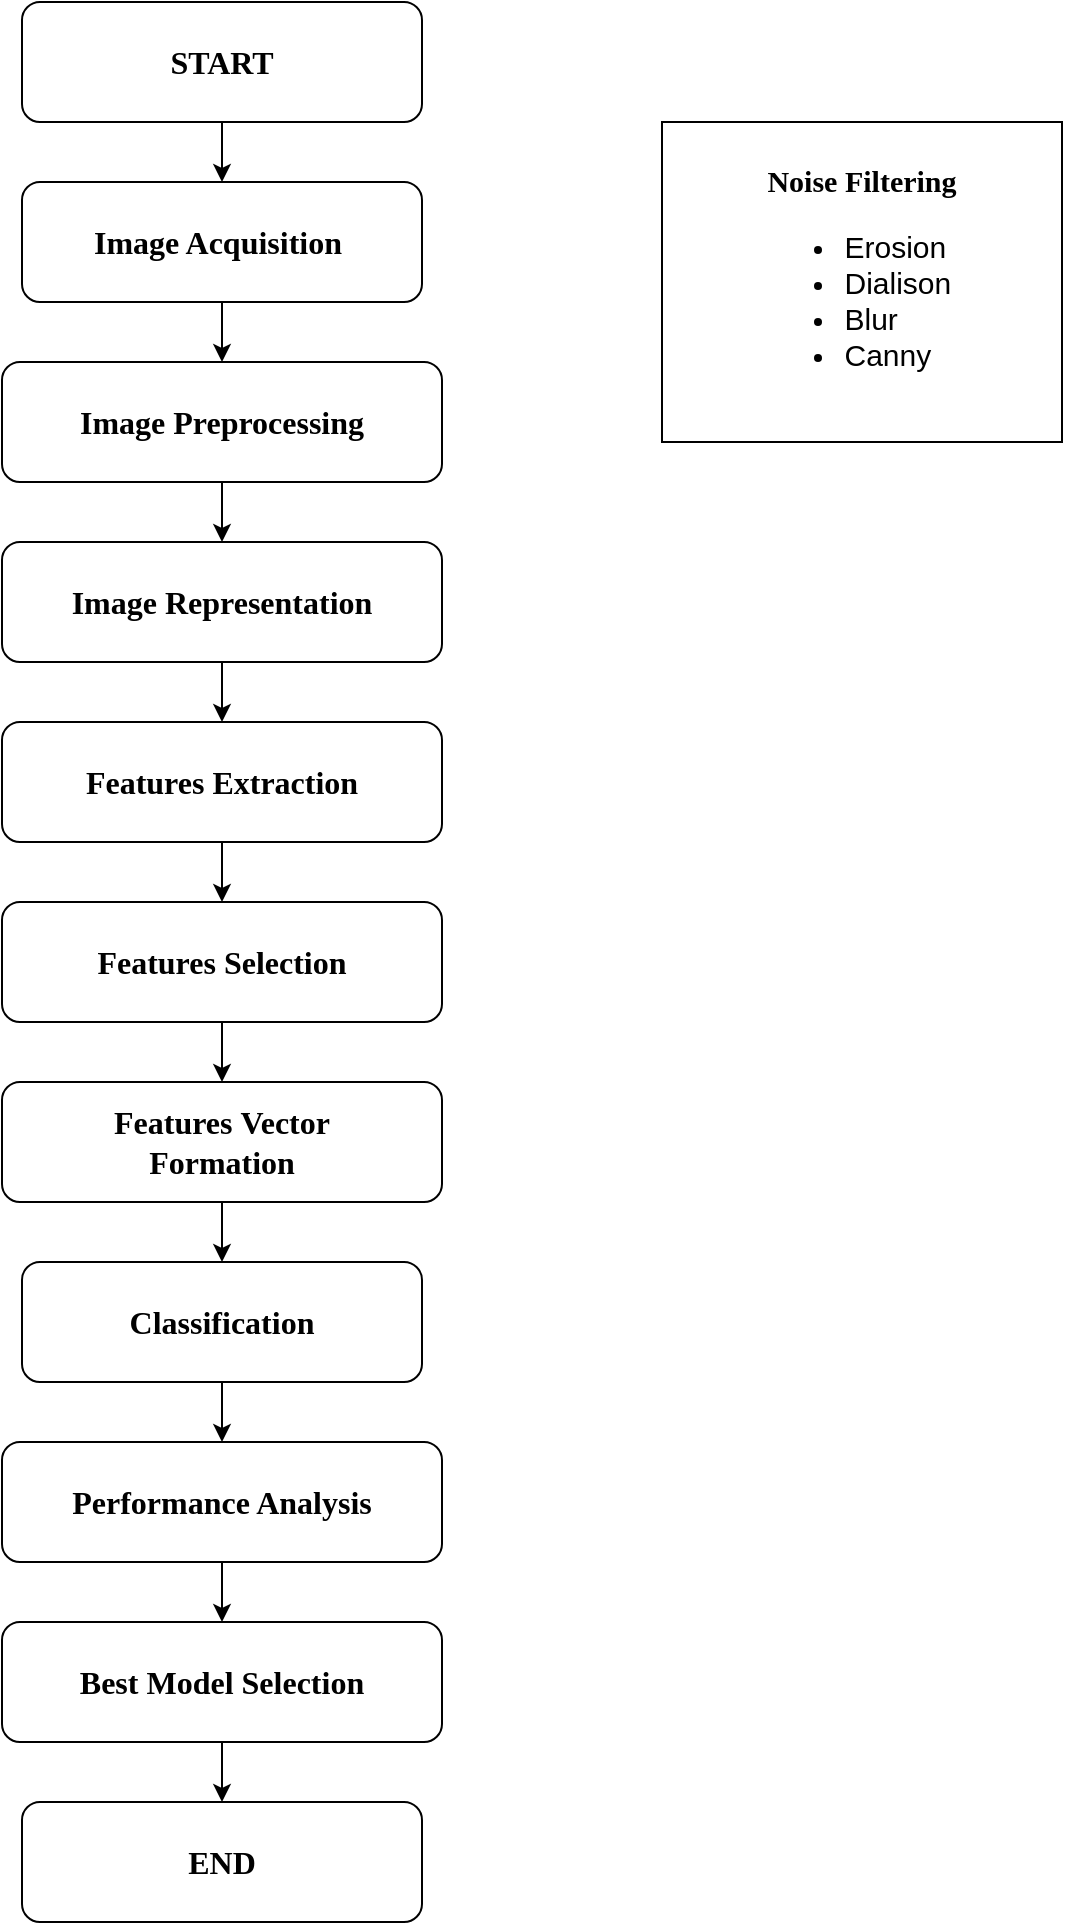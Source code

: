 <mxfile version="20.2.2" type="github">
  <diagram id="ZSLxUTwEpllHxTUZ1Htu" name="Page-1">
    <mxGraphModel dx="723" dy="402" grid="1" gridSize="10" guides="1" tooltips="1" connect="1" arrows="1" fold="1" page="1" pageScale="1" pageWidth="850" pageHeight="1100" math="0" shadow="0">
      <root>
        <mxCell id="0" />
        <mxCell id="1" parent="0" />
        <mxCell id="qK3X3h-e5N6zhnuECqVD-13" style="edgeStyle=orthogonalEdgeStyle;rounded=0;orthogonalLoop=1;jettySize=auto;html=1;exitX=0.5;exitY=1;exitDx=0;exitDy=0;entryX=0.5;entryY=0;entryDx=0;entryDy=0;fontFamily=Verdana;fontSize=16;" edge="1" parent="1" source="qK3X3h-e5N6zhnuECqVD-1" target="qK3X3h-e5N6zhnuECqVD-2">
          <mxGeometry relative="1" as="geometry" />
        </mxCell>
        <mxCell id="qK3X3h-e5N6zhnuECqVD-1" value="&lt;font size=&quot;1&quot; face=&quot;Verdana&quot;&gt;&lt;b style=&quot;font-size: 16px;&quot;&gt;START&lt;/b&gt;&lt;/font&gt;" style="rounded=1;whiteSpace=wrap;html=1;" vertex="1" parent="1">
          <mxGeometry x="280" y="40" width="200" height="60" as="geometry" />
        </mxCell>
        <mxCell id="qK3X3h-e5N6zhnuECqVD-14" style="edgeStyle=orthogonalEdgeStyle;rounded=0;orthogonalLoop=1;jettySize=auto;html=1;exitX=0.5;exitY=1;exitDx=0;exitDy=0;entryX=0.5;entryY=0;entryDx=0;entryDy=0;fontFamily=Verdana;fontSize=16;" edge="1" parent="1" source="qK3X3h-e5N6zhnuECqVD-2" target="qK3X3h-e5N6zhnuECqVD-3">
          <mxGeometry relative="1" as="geometry" />
        </mxCell>
        <mxCell id="qK3X3h-e5N6zhnuECqVD-2" value="&lt;font face=&quot;Verdana&quot;&gt;&lt;b style=&quot;font-size: 16px;&quot;&gt;Image A&lt;/b&gt;&lt;span style=&quot;font-size: 16px;&quot;&gt;&lt;b&gt;cquisition&lt;/b&gt;&lt;/span&gt;&lt;b style=&quot;font-size: 16px;&quot;&gt;&amp;nbsp;&lt;/b&gt;&lt;/font&gt;" style="rounded=1;whiteSpace=wrap;html=1;" vertex="1" parent="1">
          <mxGeometry x="280" y="130" width="200" height="60" as="geometry" />
        </mxCell>
        <mxCell id="qK3X3h-e5N6zhnuECqVD-15" style="edgeStyle=orthogonalEdgeStyle;rounded=0;orthogonalLoop=1;jettySize=auto;html=1;exitX=0.5;exitY=1;exitDx=0;exitDy=0;entryX=0.5;entryY=0;entryDx=0;entryDy=0;fontFamily=Verdana;fontSize=16;" edge="1" parent="1" source="qK3X3h-e5N6zhnuECqVD-3" target="qK3X3h-e5N6zhnuECqVD-4">
          <mxGeometry relative="1" as="geometry" />
        </mxCell>
        <mxCell id="qK3X3h-e5N6zhnuECqVD-3" value="&lt;font face=&quot;Verdana&quot;&gt;&lt;b style=&quot;font-size: 16px;&quot;&gt;Image Preprocessing&lt;/b&gt;&lt;/font&gt;" style="rounded=1;whiteSpace=wrap;html=1;" vertex="1" parent="1">
          <mxGeometry x="270" y="220" width="220" height="60" as="geometry" />
        </mxCell>
        <mxCell id="qK3X3h-e5N6zhnuECqVD-16" style="edgeStyle=orthogonalEdgeStyle;rounded=0;orthogonalLoop=1;jettySize=auto;html=1;exitX=0.5;exitY=1;exitDx=0;exitDy=0;entryX=0.5;entryY=0;entryDx=0;entryDy=0;fontFamily=Verdana;fontSize=16;" edge="1" parent="1" source="qK3X3h-e5N6zhnuECqVD-4" target="qK3X3h-e5N6zhnuECqVD-5">
          <mxGeometry relative="1" as="geometry" />
        </mxCell>
        <mxCell id="qK3X3h-e5N6zhnuECqVD-4" value="&lt;font face=&quot;Verdana&quot;&gt;&lt;b style=&quot;font-size: 16px;&quot;&gt;Image Representation&lt;/b&gt;&lt;/font&gt;" style="rounded=1;whiteSpace=wrap;html=1;" vertex="1" parent="1">
          <mxGeometry x="270" y="310" width="220" height="60" as="geometry" />
        </mxCell>
        <mxCell id="qK3X3h-e5N6zhnuECqVD-17" style="edgeStyle=orthogonalEdgeStyle;rounded=0;orthogonalLoop=1;jettySize=auto;html=1;exitX=0.5;exitY=1;exitDx=0;exitDy=0;entryX=0.5;entryY=0;entryDx=0;entryDy=0;fontFamily=Verdana;fontSize=16;" edge="1" parent="1" source="qK3X3h-e5N6zhnuECqVD-5" target="qK3X3h-e5N6zhnuECqVD-6">
          <mxGeometry relative="1" as="geometry" />
        </mxCell>
        <mxCell id="qK3X3h-e5N6zhnuECqVD-5" value="&lt;font face=&quot;Verdana&quot;&gt;&lt;b style=&quot;font-size: 16px;&quot;&gt;Features&amp;nbsp;&lt;/b&gt;&lt;span style=&quot;font-size: 16px;&quot;&gt;&lt;b&gt;Extraction&lt;/b&gt;&lt;/span&gt;&lt;/font&gt;" style="rounded=1;whiteSpace=wrap;html=1;" vertex="1" parent="1">
          <mxGeometry x="270" y="400" width="220" height="60" as="geometry" />
        </mxCell>
        <mxCell id="qK3X3h-e5N6zhnuECqVD-18" style="edgeStyle=orthogonalEdgeStyle;rounded=0;orthogonalLoop=1;jettySize=auto;html=1;exitX=0.5;exitY=1;exitDx=0;exitDy=0;entryX=0.5;entryY=0;entryDx=0;entryDy=0;fontFamily=Verdana;fontSize=16;" edge="1" parent="1" source="qK3X3h-e5N6zhnuECqVD-6" target="qK3X3h-e5N6zhnuECqVD-7">
          <mxGeometry relative="1" as="geometry" />
        </mxCell>
        <mxCell id="qK3X3h-e5N6zhnuECqVD-6" value="&lt;font face=&quot;Verdana&quot;&gt;&lt;b style=&quot;font-size: 16px;&quot;&gt;Features&amp;nbsp;&lt;/b&gt;&lt;span style=&quot;font-size: 16px;&quot;&gt;&lt;b&gt;Selection&lt;/b&gt;&lt;/span&gt;&lt;/font&gt;" style="rounded=1;whiteSpace=wrap;html=1;" vertex="1" parent="1">
          <mxGeometry x="270" y="490" width="220" height="60" as="geometry" />
        </mxCell>
        <mxCell id="qK3X3h-e5N6zhnuECqVD-19" style="edgeStyle=orthogonalEdgeStyle;rounded=0;orthogonalLoop=1;jettySize=auto;html=1;exitX=0.5;exitY=1;exitDx=0;exitDy=0;entryX=0.5;entryY=0;entryDx=0;entryDy=0;fontFamily=Verdana;fontSize=16;" edge="1" parent="1" source="qK3X3h-e5N6zhnuECqVD-7" target="qK3X3h-e5N6zhnuECqVD-8">
          <mxGeometry relative="1" as="geometry" />
        </mxCell>
        <mxCell id="qK3X3h-e5N6zhnuECqVD-7" value="&lt;font face=&quot;Verdana&quot;&gt;&lt;b style=&quot;font-size: 16px;&quot;&gt;Features&amp;nbsp;&lt;/b&gt;&lt;span style=&quot;font-size: 16px;&quot;&gt;&lt;b&gt;Vector&lt;br&gt;Formation&lt;br&gt;&lt;/b&gt;&lt;/span&gt;&lt;/font&gt;" style="rounded=1;whiteSpace=wrap;html=1;" vertex="1" parent="1">
          <mxGeometry x="270" y="580" width="220" height="60" as="geometry" />
        </mxCell>
        <mxCell id="qK3X3h-e5N6zhnuECqVD-20" style="edgeStyle=orthogonalEdgeStyle;rounded=0;orthogonalLoop=1;jettySize=auto;html=1;exitX=0.5;exitY=1;exitDx=0;exitDy=0;entryX=0.5;entryY=0;entryDx=0;entryDy=0;fontFamily=Verdana;fontSize=16;" edge="1" parent="1" source="qK3X3h-e5N6zhnuECqVD-8" target="qK3X3h-e5N6zhnuECqVD-9">
          <mxGeometry relative="1" as="geometry" />
        </mxCell>
        <mxCell id="qK3X3h-e5N6zhnuECqVD-8" value="&lt;font face=&quot;Verdana&quot;&gt;&lt;span style=&quot;font-size: 16px;&quot;&gt;&lt;b&gt;Classification&lt;/b&gt;&lt;/span&gt;&lt;/font&gt;" style="rounded=1;whiteSpace=wrap;html=1;" vertex="1" parent="1">
          <mxGeometry x="280" y="670" width="200" height="60" as="geometry" />
        </mxCell>
        <mxCell id="qK3X3h-e5N6zhnuECqVD-21" style="edgeStyle=orthogonalEdgeStyle;rounded=0;orthogonalLoop=1;jettySize=auto;html=1;exitX=0.5;exitY=1;exitDx=0;exitDy=0;entryX=0.5;entryY=0;entryDx=0;entryDy=0;fontFamily=Verdana;fontSize=16;" edge="1" parent="1" source="qK3X3h-e5N6zhnuECqVD-9" target="qK3X3h-e5N6zhnuECqVD-10">
          <mxGeometry relative="1" as="geometry" />
        </mxCell>
        <mxCell id="qK3X3h-e5N6zhnuECqVD-9" value="&lt;font face=&quot;Verdana&quot;&gt;&lt;span style=&quot;font-size: 16px;&quot;&gt;&lt;b&gt;Performance Analysis&lt;/b&gt;&lt;/span&gt;&lt;/font&gt;" style="rounded=1;whiteSpace=wrap;html=1;" vertex="1" parent="1">
          <mxGeometry x="270" y="760" width="220" height="60" as="geometry" />
        </mxCell>
        <mxCell id="qK3X3h-e5N6zhnuECqVD-22" style="edgeStyle=orthogonalEdgeStyle;rounded=0;orthogonalLoop=1;jettySize=auto;html=1;exitX=0.5;exitY=1;exitDx=0;exitDy=0;entryX=0.5;entryY=0;entryDx=0;entryDy=0;fontFamily=Verdana;fontSize=16;" edge="1" parent="1" source="qK3X3h-e5N6zhnuECqVD-10" target="qK3X3h-e5N6zhnuECqVD-12">
          <mxGeometry relative="1" as="geometry" />
        </mxCell>
        <mxCell id="qK3X3h-e5N6zhnuECqVD-10" value="&lt;font face=&quot;Verdana&quot;&gt;&lt;span style=&quot;font-size: 16px;&quot;&gt;&lt;b&gt;Best Model Selection&lt;/b&gt;&lt;/span&gt;&lt;/font&gt;" style="rounded=1;whiteSpace=wrap;html=1;" vertex="1" parent="1">
          <mxGeometry x="270" y="850" width="220" height="60" as="geometry" />
        </mxCell>
        <mxCell id="qK3X3h-e5N6zhnuECqVD-12" value="&lt;font size=&quot;1&quot; face=&quot;Verdana&quot;&gt;&lt;b style=&quot;font-size: 16px;&quot;&gt;END&lt;/b&gt;&lt;/font&gt;" style="rounded=1;whiteSpace=wrap;html=1;" vertex="1" parent="1">
          <mxGeometry x="280" y="940" width="200" height="60" as="geometry" />
        </mxCell>
        <mxCell id="qK3X3h-e5N6zhnuECqVD-24" value="&lt;font style=&quot;&quot;&gt;&lt;b style=&quot;font-size: 15px;&quot;&gt;Noise&lt;/b&gt;&lt;b style=&quot;font-size: 15px;&quot;&gt;&amp;nbsp;Filtering&lt;/b&gt;&lt;br&gt;&lt;div style=&quot;text-align: left;&quot;&gt;&lt;ul style=&quot;&quot;&gt;&lt;li style=&quot;font-size: 15px; font-weight: bold;&quot;&gt;&lt;span style=&quot;background-color: initial; font-family: Helvetica; font-weight: normal;&quot;&gt;Erosion&lt;/span&gt;&lt;/li&gt;&lt;li style=&quot;&quot;&gt;&lt;font face=&quot;Helvetica&quot;&gt;Dialison&amp;nbsp;&lt;/font&gt;&lt;br&gt;&lt;/li&gt;&lt;li style=&quot;font-size: 15px; font-weight: bold;&quot;&gt;&lt;span style=&quot;background-color: initial; font-family: Helvetica; font-weight: normal;&quot;&gt;Blur&lt;/span&gt;&lt;/li&gt;&lt;li style=&quot;font-size: 15px; font-weight: bold;&quot;&gt;&lt;span style=&quot;background-color: initial; font-family: Helvetica; font-weight: normal;&quot;&gt;Canny&lt;/span&gt;&lt;/li&gt;&lt;/ul&gt;&lt;/div&gt;&lt;/font&gt;" style="rounded=0;whiteSpace=wrap;html=1;fontFamily=Verdana;fontSize=15;" vertex="1" parent="1">
          <mxGeometry x="600" y="100" width="200" height="160" as="geometry" />
        </mxCell>
      </root>
    </mxGraphModel>
  </diagram>
</mxfile>
